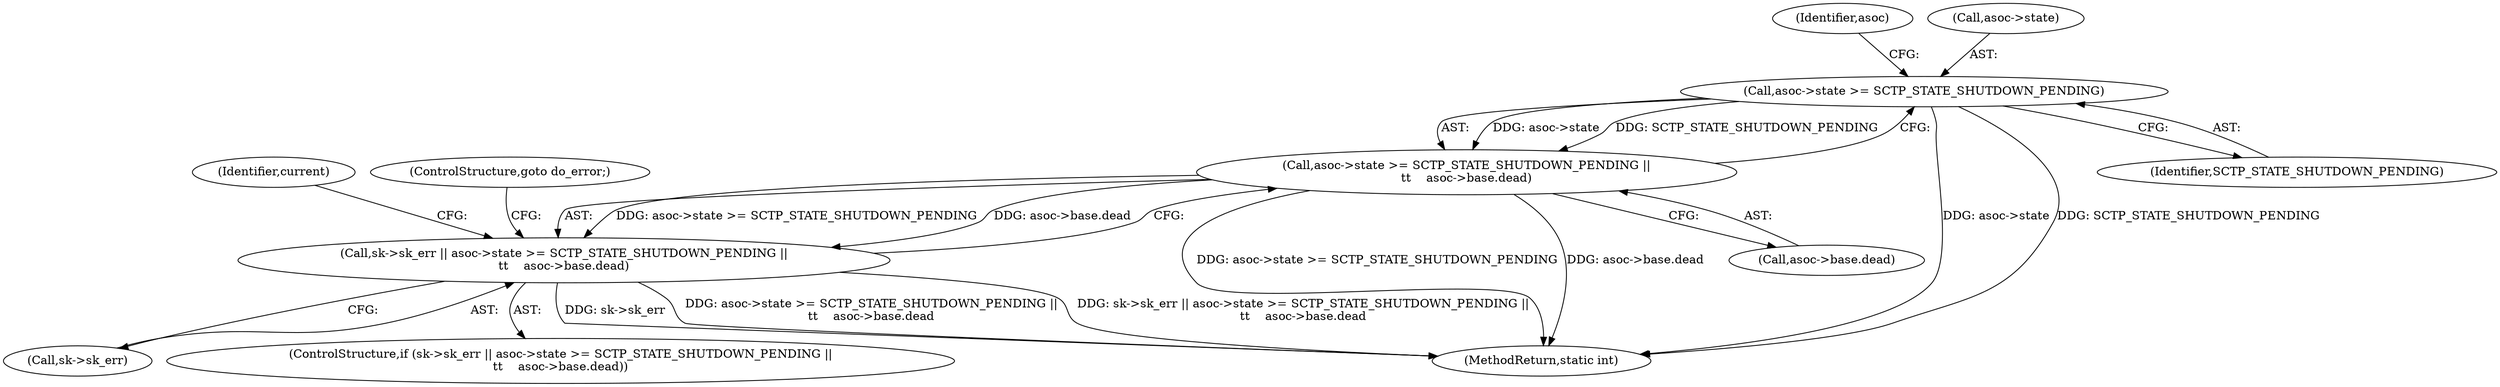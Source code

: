 digraph "0_linux_2dcab598484185dea7ec22219c76dcdd59e3cb90@pointer" {
"1000158" [label="(Call,asoc->state >= SCTP_STATE_SHUTDOWN_PENDING)"];
"1000157" [label="(Call,asoc->state >= SCTP_STATE_SHUTDOWN_PENDING ||\n\t\t    asoc->base.dead)"];
"1000153" [label="(Call,sk->sk_err || asoc->state >= SCTP_STATE_SHUTDOWN_PENDING ||\n\t\t    asoc->base.dead)"];
"1000231" [label="(MethodReturn,static int)"];
"1000165" [label="(Identifier,asoc)"];
"1000171" [label="(Identifier,current)"];
"1000154" [label="(Call,sk->sk_err)"];
"1000153" [label="(Call,sk->sk_err || asoc->state >= SCTP_STATE_SHUTDOWN_PENDING ||\n\t\t    asoc->base.dead)"];
"1000162" [label="(Identifier,SCTP_STATE_SHUTDOWN_PENDING)"];
"1000158" [label="(Call,asoc->state >= SCTP_STATE_SHUTDOWN_PENDING)"];
"1000157" [label="(Call,asoc->state >= SCTP_STATE_SHUTDOWN_PENDING ||\n\t\t    asoc->base.dead)"];
"1000168" [label="(ControlStructure,goto do_error;)"];
"1000163" [label="(Call,asoc->base.dead)"];
"1000152" [label="(ControlStructure,if (sk->sk_err || asoc->state >= SCTP_STATE_SHUTDOWN_PENDING ||\n\t\t    asoc->base.dead))"];
"1000159" [label="(Call,asoc->state)"];
"1000158" -> "1000157"  [label="AST: "];
"1000158" -> "1000162"  [label="CFG: "];
"1000159" -> "1000158"  [label="AST: "];
"1000162" -> "1000158"  [label="AST: "];
"1000165" -> "1000158"  [label="CFG: "];
"1000157" -> "1000158"  [label="CFG: "];
"1000158" -> "1000231"  [label="DDG: asoc->state"];
"1000158" -> "1000231"  [label="DDG: SCTP_STATE_SHUTDOWN_PENDING"];
"1000158" -> "1000157"  [label="DDG: asoc->state"];
"1000158" -> "1000157"  [label="DDG: SCTP_STATE_SHUTDOWN_PENDING"];
"1000157" -> "1000153"  [label="AST: "];
"1000157" -> "1000163"  [label="CFG: "];
"1000163" -> "1000157"  [label="AST: "];
"1000153" -> "1000157"  [label="CFG: "];
"1000157" -> "1000231"  [label="DDG: asoc->state >= SCTP_STATE_SHUTDOWN_PENDING"];
"1000157" -> "1000231"  [label="DDG: asoc->base.dead"];
"1000157" -> "1000153"  [label="DDG: asoc->state >= SCTP_STATE_SHUTDOWN_PENDING"];
"1000157" -> "1000153"  [label="DDG: asoc->base.dead"];
"1000153" -> "1000152"  [label="AST: "];
"1000153" -> "1000154"  [label="CFG: "];
"1000154" -> "1000153"  [label="AST: "];
"1000168" -> "1000153"  [label="CFG: "];
"1000171" -> "1000153"  [label="CFG: "];
"1000153" -> "1000231"  [label="DDG: sk->sk_err"];
"1000153" -> "1000231"  [label="DDG: asoc->state >= SCTP_STATE_SHUTDOWN_PENDING ||\n\t\t    asoc->base.dead"];
"1000153" -> "1000231"  [label="DDG: sk->sk_err || asoc->state >= SCTP_STATE_SHUTDOWN_PENDING ||\n\t\t    asoc->base.dead"];
}

